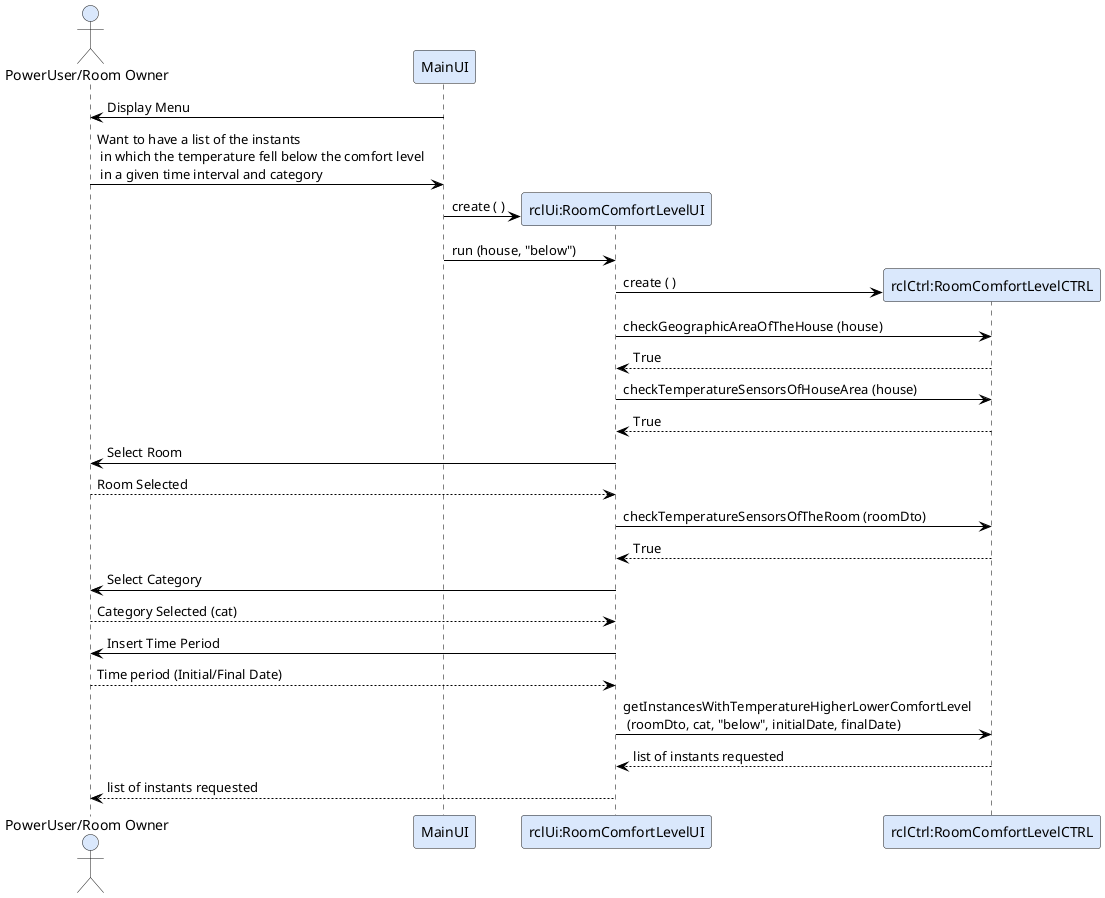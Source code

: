 @startuml
actor "PowerUser/Room Owner" as PU #DAE8FC
participant "MainUI" as MUI #DAE8FC
participant "rclUi:RoomComfortLevelUI" as UI #DAE8FC
participant "rclCtrl:RoomComfortLevelCTRL" as C #DAE8FC

skinparam actor {
	BorderColor 6C8EBF
}

skinparam participant {
	BorderColor 6C8EBF
}

skinparam shadowing false

skinparam sequence {
	ArrowColor BLACK
	ActorBorderColor DeepSkyBlue
	LifeLineBorderColor BLACK
}


MUI-> PU: Display Menu
PU -> MUI : Want to have a list of the instants \n in which the temperature fell below the comfort level \n in a given time interval and category

create UI

MUI -> UI : create ( )
MUI -> UI : run (house, "below")

create C

UI -> C : create ( )


UI ->C : checkGeographicAreaOfTheHouse (house)
UI <-- C : True
UI ->C : checkTemperatureSensorsOfHouseArea (house)
UI <-- C : True

PU <- UI : Select Room
PU --> UI : Room Selected

UI ->C : checkTemperatureSensorsOfTheRoom (roomDto)
UI <-- C : True

PU <- UI : Select Category
PU --> UI : Category Selected (cat)
PU <- UI : Insert Time Period
PU --> UI : Time period (Initial/Final Date)

UI -> C : getInstancesWithTemperatureHigherLowerComfortLevel \n (roomDto, cat, "below", initialDate, finalDate)
UI <-- C : list of instants requested
UI --> PU : list of instants requested
@enduml